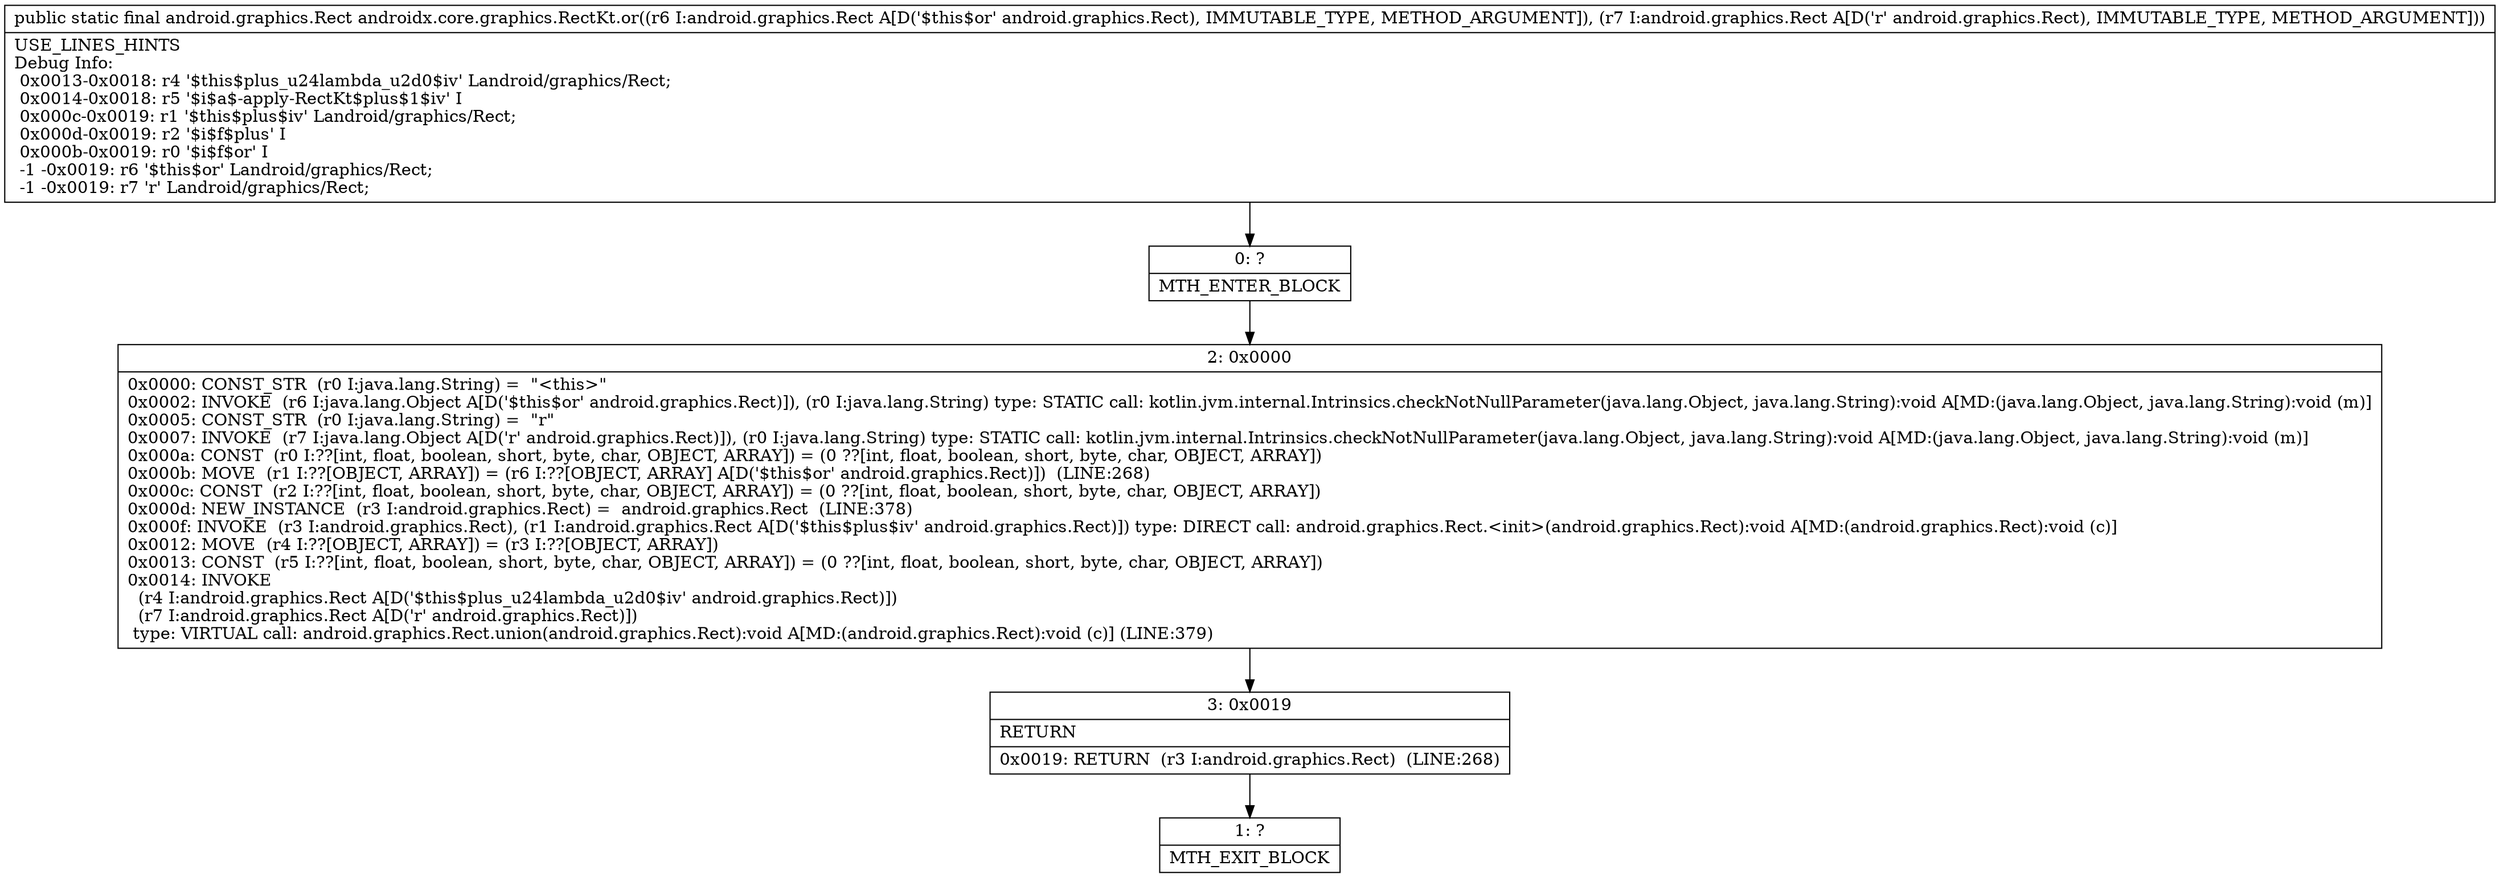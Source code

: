 digraph "CFG forandroidx.core.graphics.RectKt.or(Landroid\/graphics\/Rect;Landroid\/graphics\/Rect;)Landroid\/graphics\/Rect;" {
Node_0 [shape=record,label="{0\:\ ?|MTH_ENTER_BLOCK\l}"];
Node_2 [shape=record,label="{2\:\ 0x0000|0x0000: CONST_STR  (r0 I:java.lang.String) =  \"\<this\>\" \l0x0002: INVOKE  (r6 I:java.lang.Object A[D('$this$or' android.graphics.Rect)]), (r0 I:java.lang.String) type: STATIC call: kotlin.jvm.internal.Intrinsics.checkNotNullParameter(java.lang.Object, java.lang.String):void A[MD:(java.lang.Object, java.lang.String):void (m)]\l0x0005: CONST_STR  (r0 I:java.lang.String) =  \"r\" \l0x0007: INVOKE  (r7 I:java.lang.Object A[D('r' android.graphics.Rect)]), (r0 I:java.lang.String) type: STATIC call: kotlin.jvm.internal.Intrinsics.checkNotNullParameter(java.lang.Object, java.lang.String):void A[MD:(java.lang.Object, java.lang.String):void (m)]\l0x000a: CONST  (r0 I:??[int, float, boolean, short, byte, char, OBJECT, ARRAY]) = (0 ??[int, float, boolean, short, byte, char, OBJECT, ARRAY]) \l0x000b: MOVE  (r1 I:??[OBJECT, ARRAY]) = (r6 I:??[OBJECT, ARRAY] A[D('$this$or' android.graphics.Rect)])  (LINE:268)\l0x000c: CONST  (r2 I:??[int, float, boolean, short, byte, char, OBJECT, ARRAY]) = (0 ??[int, float, boolean, short, byte, char, OBJECT, ARRAY]) \l0x000d: NEW_INSTANCE  (r3 I:android.graphics.Rect) =  android.graphics.Rect  (LINE:378)\l0x000f: INVOKE  (r3 I:android.graphics.Rect), (r1 I:android.graphics.Rect A[D('$this$plus$iv' android.graphics.Rect)]) type: DIRECT call: android.graphics.Rect.\<init\>(android.graphics.Rect):void A[MD:(android.graphics.Rect):void (c)]\l0x0012: MOVE  (r4 I:??[OBJECT, ARRAY]) = (r3 I:??[OBJECT, ARRAY]) \l0x0013: CONST  (r5 I:??[int, float, boolean, short, byte, char, OBJECT, ARRAY]) = (0 ??[int, float, boolean, short, byte, char, OBJECT, ARRAY]) \l0x0014: INVOKE  \l  (r4 I:android.graphics.Rect A[D('$this$plus_u24lambda_u2d0$iv' android.graphics.Rect)])\l  (r7 I:android.graphics.Rect A[D('r' android.graphics.Rect)])\l type: VIRTUAL call: android.graphics.Rect.union(android.graphics.Rect):void A[MD:(android.graphics.Rect):void (c)] (LINE:379)\l}"];
Node_3 [shape=record,label="{3\:\ 0x0019|RETURN\l|0x0019: RETURN  (r3 I:android.graphics.Rect)  (LINE:268)\l}"];
Node_1 [shape=record,label="{1\:\ ?|MTH_EXIT_BLOCK\l}"];
MethodNode[shape=record,label="{public static final android.graphics.Rect androidx.core.graphics.RectKt.or((r6 I:android.graphics.Rect A[D('$this$or' android.graphics.Rect), IMMUTABLE_TYPE, METHOD_ARGUMENT]), (r7 I:android.graphics.Rect A[D('r' android.graphics.Rect), IMMUTABLE_TYPE, METHOD_ARGUMENT]))  | USE_LINES_HINTS\lDebug Info:\l  0x0013\-0x0018: r4 '$this$plus_u24lambda_u2d0$iv' Landroid\/graphics\/Rect;\l  0x0014\-0x0018: r5 '$i$a$\-apply\-RectKt$plus$1$iv' I\l  0x000c\-0x0019: r1 '$this$plus$iv' Landroid\/graphics\/Rect;\l  0x000d\-0x0019: r2 '$i$f$plus' I\l  0x000b\-0x0019: r0 '$i$f$or' I\l  \-1 \-0x0019: r6 '$this$or' Landroid\/graphics\/Rect;\l  \-1 \-0x0019: r7 'r' Landroid\/graphics\/Rect;\l}"];
MethodNode -> Node_0;Node_0 -> Node_2;
Node_2 -> Node_3;
Node_3 -> Node_1;
}

